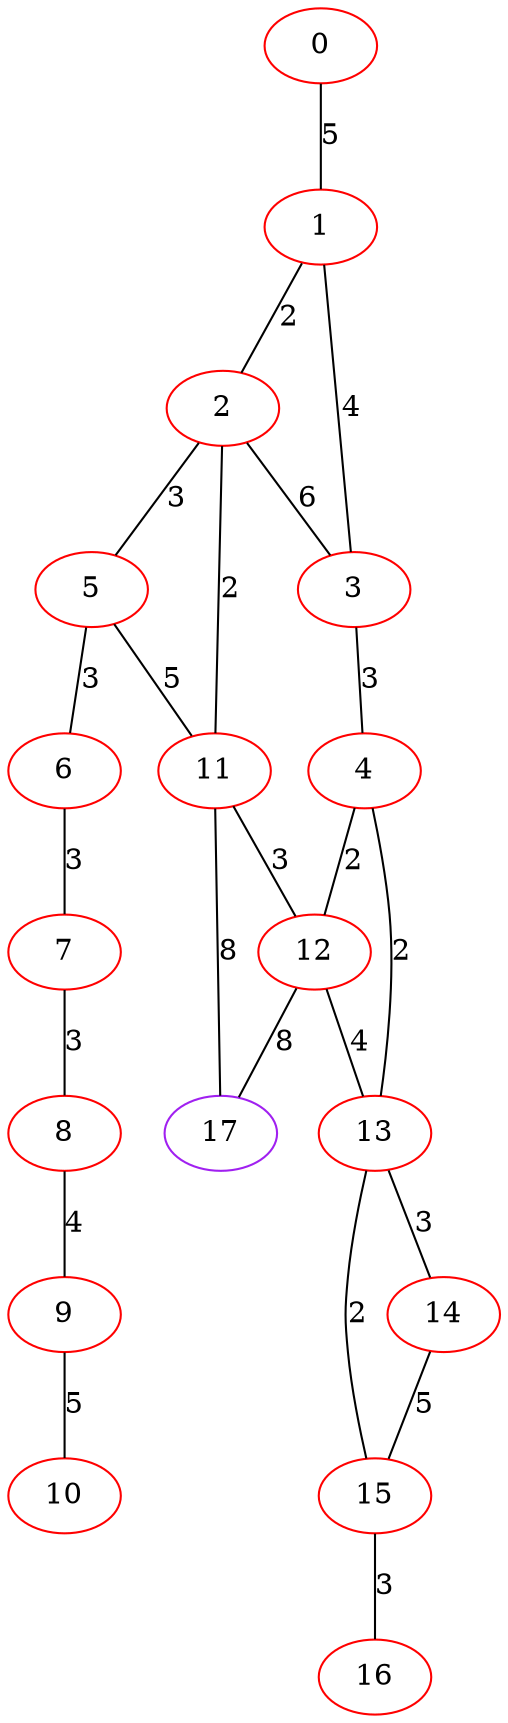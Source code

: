 graph "" {
0 [color=red, weight=1];
1 [color=red, weight=1];
2 [color=red, weight=1];
3 [color=red, weight=1];
4 [color=red, weight=1];
5 [color=red, weight=1];
6 [color=red, weight=1];
7 [color=red, weight=1];
8 [color=red, weight=1];
9 [color=red, weight=1];
10 [color=red, weight=1];
11 [color=red, weight=1];
12 [color=red, weight=1];
13 [color=red, weight=1];
14 [color=red, weight=1];
15 [color=red, weight=1];
16 [color=red, weight=1];
17 [color=purple, weight=4];
0 -- 1  [key=0, label=5];
1 -- 2  [key=0, label=2];
1 -- 3  [key=0, label=4];
2 -- 3  [key=0, label=6];
2 -- 11  [key=0, label=2];
2 -- 5  [key=0, label=3];
3 -- 4  [key=0, label=3];
4 -- 12  [key=0, label=2];
4 -- 13  [key=0, label=2];
5 -- 11  [key=0, label=5];
5 -- 6  [key=0, label=3];
6 -- 7  [key=0, label=3];
7 -- 8  [key=0, label=3];
8 -- 9  [key=0, label=4];
9 -- 10  [key=0, label=5];
11 -- 17  [key=0, label=8];
11 -- 12  [key=0, label=3];
12 -- 17  [key=0, label=8];
12 -- 13  [key=0, label=4];
13 -- 14  [key=0, label=3];
13 -- 15  [key=0, label=2];
14 -- 15  [key=0, label=5];
15 -- 16  [key=0, label=3];
}
